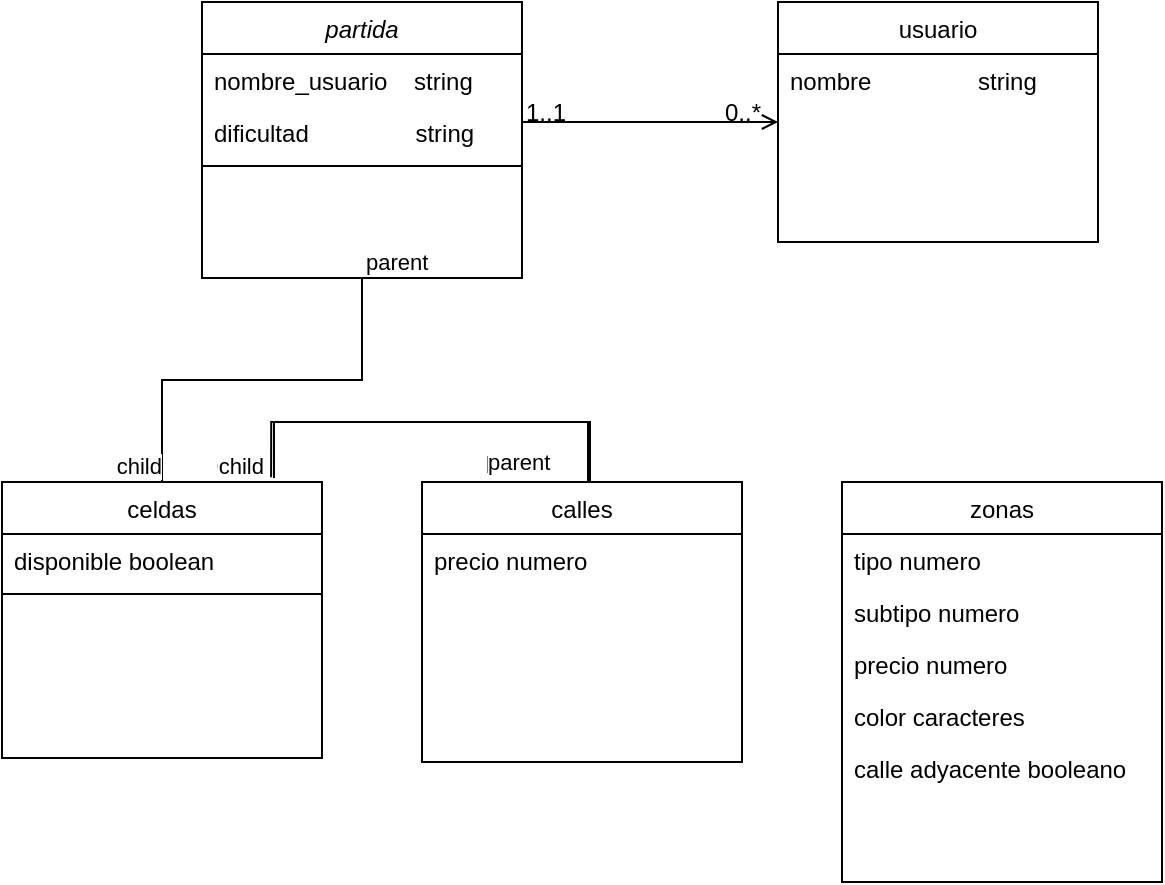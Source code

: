 <mxfile version="21.1.4" type="device">
  <diagram id="C5RBs43oDa-KdzZeNtuy" name="Page-1">
    <mxGraphModel dx="904" dy="468" grid="1" gridSize="10" guides="1" tooltips="1" connect="1" arrows="1" fold="1" page="1" pageScale="1" pageWidth="827" pageHeight="1169" math="0" shadow="0">
      <root>
        <mxCell id="WIyWlLk6GJQsqaUBKTNV-0" />
        <mxCell id="WIyWlLk6GJQsqaUBKTNV-1" parent="WIyWlLk6GJQsqaUBKTNV-0" />
        <mxCell id="zkfFHV4jXpPFQw0GAbJ--0" value="partida" style="swimlane;fontStyle=2;align=center;verticalAlign=top;childLayout=stackLayout;horizontal=1;startSize=26;horizontalStack=0;resizeParent=1;resizeLast=0;collapsible=1;marginBottom=0;rounded=0;shadow=0;strokeWidth=1;" parent="WIyWlLk6GJQsqaUBKTNV-1" vertex="1">
          <mxGeometry x="220" y="120" width="160" height="138" as="geometry">
            <mxRectangle x="230" y="140" width="160" height="26" as="alternateBounds" />
          </mxGeometry>
        </mxCell>
        <mxCell id="zkfFHV4jXpPFQw0GAbJ--1" value="nombre_usuario    string" style="text;align=left;verticalAlign=top;spacingLeft=4;spacingRight=4;overflow=hidden;rotatable=0;points=[[0,0.5],[1,0.5]];portConstraint=eastwest;" parent="zkfFHV4jXpPFQw0GAbJ--0" vertex="1">
          <mxGeometry y="26" width="160" height="26" as="geometry" />
        </mxCell>
        <mxCell id="zkfFHV4jXpPFQw0GAbJ--2" value="dificultad                string" style="text;align=left;verticalAlign=top;spacingLeft=4;spacingRight=4;overflow=hidden;rotatable=0;points=[[0,0.5],[1,0.5]];portConstraint=eastwest;rounded=0;shadow=0;html=0;" parent="zkfFHV4jXpPFQw0GAbJ--0" vertex="1">
          <mxGeometry y="52" width="160" height="26" as="geometry" />
        </mxCell>
        <mxCell id="zkfFHV4jXpPFQw0GAbJ--4" value="" style="line;html=1;strokeWidth=1;align=left;verticalAlign=middle;spacingTop=-1;spacingLeft=3;spacingRight=3;rotatable=0;labelPosition=right;points=[];portConstraint=eastwest;" parent="zkfFHV4jXpPFQw0GAbJ--0" vertex="1">
          <mxGeometry y="78" width="160" height="8" as="geometry" />
        </mxCell>
        <mxCell id="zkfFHV4jXpPFQw0GAbJ--6" value="celdas" style="swimlane;fontStyle=0;align=center;verticalAlign=top;childLayout=stackLayout;horizontal=1;startSize=26;horizontalStack=0;resizeParent=1;resizeLast=0;collapsible=1;marginBottom=0;rounded=0;shadow=0;strokeWidth=1;" parent="WIyWlLk6GJQsqaUBKTNV-1" vertex="1">
          <mxGeometry x="120" y="360" width="160" height="138" as="geometry">
            <mxRectangle x="130" y="380" width="160" height="26" as="alternateBounds" />
          </mxGeometry>
        </mxCell>
        <mxCell id="zkfFHV4jXpPFQw0GAbJ--7" value="disponible boolean" style="text;align=left;verticalAlign=top;spacingLeft=4;spacingRight=4;overflow=hidden;rotatable=0;points=[[0,0.5],[1,0.5]];portConstraint=eastwest;" parent="zkfFHV4jXpPFQw0GAbJ--6" vertex="1">
          <mxGeometry y="26" width="160" height="26" as="geometry" />
        </mxCell>
        <mxCell id="zkfFHV4jXpPFQw0GAbJ--9" value="" style="line;html=1;strokeWidth=1;align=left;verticalAlign=middle;spacingTop=-1;spacingLeft=3;spacingRight=3;rotatable=0;labelPosition=right;points=[];portConstraint=eastwest;" parent="zkfFHV4jXpPFQw0GAbJ--6" vertex="1">
          <mxGeometry y="52" width="160" height="8" as="geometry" />
        </mxCell>
        <mxCell id="zkfFHV4jXpPFQw0GAbJ--13" value="calles" style="swimlane;fontStyle=0;align=center;verticalAlign=top;childLayout=stackLayout;horizontal=1;startSize=26;horizontalStack=0;resizeParent=1;resizeLast=0;collapsible=1;marginBottom=0;rounded=0;shadow=0;strokeWidth=1;" parent="WIyWlLk6GJQsqaUBKTNV-1" vertex="1">
          <mxGeometry x="330" y="360" width="160" height="140" as="geometry">
            <mxRectangle x="340" y="380" width="170" height="26" as="alternateBounds" />
          </mxGeometry>
        </mxCell>
        <mxCell id="zkfFHV4jXpPFQw0GAbJ--14" value="precio numero" style="text;align=left;verticalAlign=top;spacingLeft=4;spacingRight=4;overflow=hidden;rotatable=0;points=[[0,0.5],[1,0.5]];portConstraint=eastwest;" parent="zkfFHV4jXpPFQw0GAbJ--13" vertex="1">
          <mxGeometry y="26" width="160" height="26" as="geometry" />
        </mxCell>
        <mxCell id="zkfFHV4jXpPFQw0GAbJ--17" value="usuario" style="swimlane;fontStyle=0;align=center;verticalAlign=top;childLayout=stackLayout;horizontal=1;startSize=26;horizontalStack=0;resizeParent=1;resizeLast=0;collapsible=1;marginBottom=0;rounded=0;shadow=0;strokeWidth=1;" parent="WIyWlLk6GJQsqaUBKTNV-1" vertex="1">
          <mxGeometry x="508" y="120" width="160" height="120" as="geometry">
            <mxRectangle x="550" y="140" width="160" height="26" as="alternateBounds" />
          </mxGeometry>
        </mxCell>
        <mxCell id="zkfFHV4jXpPFQw0GAbJ--18" value="nombre                string" style="text;align=left;verticalAlign=top;spacingLeft=4;spacingRight=4;overflow=hidden;rotatable=0;points=[[0,0.5],[1,0.5]];portConstraint=eastwest;" parent="zkfFHV4jXpPFQw0GAbJ--17" vertex="1">
          <mxGeometry y="26" width="160" height="26" as="geometry" />
        </mxCell>
        <mxCell id="zkfFHV4jXpPFQw0GAbJ--26" value="" style="endArrow=open;shadow=0;strokeWidth=1;rounded=0;endFill=1;edgeStyle=elbowEdgeStyle;elbow=vertical;" parent="WIyWlLk6GJQsqaUBKTNV-1" source="zkfFHV4jXpPFQw0GAbJ--0" target="zkfFHV4jXpPFQw0GAbJ--17" edge="1">
          <mxGeometry x="0.5" y="41" relative="1" as="geometry">
            <mxPoint x="380" y="192" as="sourcePoint" />
            <mxPoint x="540" y="192" as="targetPoint" />
            <mxPoint x="-40" y="32" as="offset" />
          </mxGeometry>
        </mxCell>
        <mxCell id="zkfFHV4jXpPFQw0GAbJ--27" value="1..1" style="resizable=0;align=left;verticalAlign=bottom;labelBackgroundColor=none;fontSize=12;" parent="zkfFHV4jXpPFQw0GAbJ--26" connectable="0" vertex="1">
          <mxGeometry x="-1" relative="1" as="geometry">
            <mxPoint y="4" as="offset" />
          </mxGeometry>
        </mxCell>
        <mxCell id="zkfFHV4jXpPFQw0GAbJ--28" value="0..*" style="resizable=0;align=right;verticalAlign=bottom;labelBackgroundColor=none;fontSize=12;" parent="zkfFHV4jXpPFQw0GAbJ--26" connectable="0" vertex="1">
          <mxGeometry x="1" relative="1" as="geometry">
            <mxPoint x="-7" y="4" as="offset" />
          </mxGeometry>
        </mxCell>
        <object label="zonas" datos="1" id="y3CxC9OX9WT_4Hu8c5WQ-2">
          <mxCell style="swimlane;fontStyle=0;align=center;verticalAlign=top;childLayout=stackLayout;horizontal=1;startSize=26;horizontalStack=0;resizeParent=1;resizeLast=0;collapsible=1;marginBottom=0;rounded=0;shadow=0;strokeWidth=1;" vertex="1" parent="WIyWlLk6GJQsqaUBKTNV-1">
            <mxGeometry x="540" y="360" width="160" height="200" as="geometry">
              <mxRectangle x="540" y="360" width="160" height="26" as="alternateBounds" />
            </mxGeometry>
          </mxCell>
        </object>
        <object label="tipo numero&#xa;" tipo="" id="y3CxC9OX9WT_4Hu8c5WQ-3">
          <mxCell style="text;align=left;verticalAlign=top;spacingLeft=4;spacingRight=4;overflow=hidden;rotatable=0;points=[[0,0.5],[1,0.5]];portConstraint=eastwest;" vertex="1" parent="y3CxC9OX9WT_4Hu8c5WQ-2">
            <mxGeometry y="26" width="160" height="26" as="geometry" />
          </mxCell>
        </object>
        <object label="subtipo numero&#xa;" tipo="" id="y3CxC9OX9WT_4Hu8c5WQ-11">
          <mxCell style="text;align=left;verticalAlign=top;spacingLeft=4;spacingRight=4;overflow=hidden;rotatable=0;points=[[0,0.5],[1,0.5]];portConstraint=eastwest;" vertex="1" parent="y3CxC9OX9WT_4Hu8c5WQ-2">
            <mxGeometry y="52" width="160" height="26" as="geometry" />
          </mxCell>
        </object>
        <object label="precio numero" tipo="" id="y3CxC9OX9WT_4Hu8c5WQ-9">
          <mxCell style="text;align=left;verticalAlign=top;spacingLeft=4;spacingRight=4;overflow=hidden;rotatable=0;points=[[0,0.5],[1,0.5]];portConstraint=eastwest;" vertex="1" parent="y3CxC9OX9WT_4Hu8c5WQ-2">
            <mxGeometry y="78" width="160" height="26" as="geometry" />
          </mxCell>
        </object>
        <object label="color caracteres" tipo="" id="y3CxC9OX9WT_4Hu8c5WQ-10">
          <mxCell style="text;align=left;verticalAlign=top;spacingLeft=4;spacingRight=4;overflow=hidden;rotatable=0;points=[[0,0.5],[1,0.5]];portConstraint=eastwest;" vertex="1" parent="y3CxC9OX9WT_4Hu8c5WQ-2">
            <mxGeometry y="104" width="160" height="26" as="geometry" />
          </mxCell>
        </object>
        <object label="calle adyacente booleano" tipo="" id="y3CxC9OX9WT_4Hu8c5WQ-19">
          <mxCell style="text;align=left;verticalAlign=top;spacingLeft=4;spacingRight=4;overflow=hidden;rotatable=0;points=[[0,0.5],[1,0.5]];portConstraint=eastwest;" vertex="1" parent="y3CxC9OX9WT_4Hu8c5WQ-2">
            <mxGeometry y="130" width="160" height="26" as="geometry" />
          </mxCell>
        </object>
        <mxCell id="y3CxC9OX9WT_4Hu8c5WQ-25" value="" style="endArrow=none;html=1;edgeStyle=orthogonalEdgeStyle;rounded=0;entryX=0.5;entryY=0;entryDx=0;entryDy=0;exitX=0.5;exitY=1;exitDx=0;exitDy=0;" edge="1" parent="WIyWlLk6GJQsqaUBKTNV-1" source="zkfFHV4jXpPFQw0GAbJ--0" target="zkfFHV4jXpPFQw0GAbJ--6">
          <mxGeometry relative="1" as="geometry">
            <mxPoint x="260" y="280" as="sourcePoint" />
            <mxPoint x="420" y="280" as="targetPoint" />
          </mxGeometry>
        </mxCell>
        <mxCell id="y3CxC9OX9WT_4Hu8c5WQ-26" value="parent" style="edgeLabel;resizable=0;html=1;align=left;verticalAlign=bottom;" connectable="0" vertex="1" parent="y3CxC9OX9WT_4Hu8c5WQ-25">
          <mxGeometry x="-1" relative="1" as="geometry" />
        </mxCell>
        <mxCell id="y3CxC9OX9WT_4Hu8c5WQ-27" value="child" style="edgeLabel;resizable=0;html=1;align=right;verticalAlign=bottom;" connectable="0" vertex="1" parent="y3CxC9OX9WT_4Hu8c5WQ-25">
          <mxGeometry x="1" relative="1" as="geometry" />
        </mxCell>
        <mxCell id="y3CxC9OX9WT_4Hu8c5WQ-28" value="" style="endArrow=none;html=1;edgeStyle=orthogonalEdgeStyle;rounded=0;entryX=0.5;entryY=0;entryDx=0;entryDy=0;exitX=0.841;exitY=-0.017;exitDx=0;exitDy=0;exitPerimeter=0;" edge="1" parent="WIyWlLk6GJQsqaUBKTNV-1" source="zkfFHV4jXpPFQw0GAbJ--6">
          <mxGeometry relative="1" as="geometry">
            <mxPoint x="513" y="258" as="sourcePoint" />
            <mxPoint x="413" y="360" as="targetPoint" />
            <Array as="points">
              <mxPoint x="255" y="330" />
              <mxPoint x="413" y="330" />
            </Array>
          </mxGeometry>
        </mxCell>
        <mxCell id="y3CxC9OX9WT_4Hu8c5WQ-29" value="parent" style="edgeLabel;resizable=0;html=1;align=left;verticalAlign=bottom;" connectable="0" vertex="1" parent="y3CxC9OX9WT_4Hu8c5WQ-28">
          <mxGeometry x="-1" relative="1" as="geometry">
            <mxPoint x="105" as="offset" />
          </mxGeometry>
        </mxCell>
        <mxCell id="y3CxC9OX9WT_4Hu8c5WQ-30" value="child" style="edgeLabel;resizable=0;html=1;align=right;verticalAlign=bottom;" connectable="0" vertex="1" parent="y3CxC9OX9WT_4Hu8c5WQ-28">
          <mxGeometry x="1" relative="1" as="geometry">
            <mxPoint x="-163" as="offset" />
          </mxGeometry>
        </mxCell>
        <mxCell id="y3CxC9OX9WT_4Hu8c5WQ-31" value="" style="endArrow=none;html=1;edgeStyle=orthogonalEdgeStyle;rounded=0;entryX=0.5;entryY=0;entryDx=0;entryDy=0;exitX=0.841;exitY=-0.017;exitDx=0;exitDy=0;exitPerimeter=0;" edge="1" parent="WIyWlLk6GJQsqaUBKTNV-1">
          <mxGeometry relative="1" as="geometry">
            <mxPoint x="256" y="358" as="sourcePoint" />
            <mxPoint x="414" y="360" as="targetPoint" />
            <Array as="points">
              <mxPoint x="256" y="330" />
              <mxPoint x="414" y="330" />
            </Array>
          </mxGeometry>
        </mxCell>
        <mxCell id="y3CxC9OX9WT_4Hu8c5WQ-32" value="parent" style="edgeLabel;resizable=0;html=1;align=left;verticalAlign=bottom;" connectable="0" vertex="1" parent="y3CxC9OX9WT_4Hu8c5WQ-31">
          <mxGeometry x="-1" relative="1" as="geometry">
            <mxPoint x="105" as="offset" />
          </mxGeometry>
        </mxCell>
        <mxCell id="y3CxC9OX9WT_4Hu8c5WQ-33" value="child" style="edgeLabel;resizable=0;html=1;align=right;verticalAlign=bottom;" connectable="0" vertex="1" parent="y3CxC9OX9WT_4Hu8c5WQ-31">
          <mxGeometry x="1" relative="1" as="geometry">
            <mxPoint x="-163" as="offset" />
          </mxGeometry>
        </mxCell>
      </root>
    </mxGraphModel>
  </diagram>
</mxfile>
